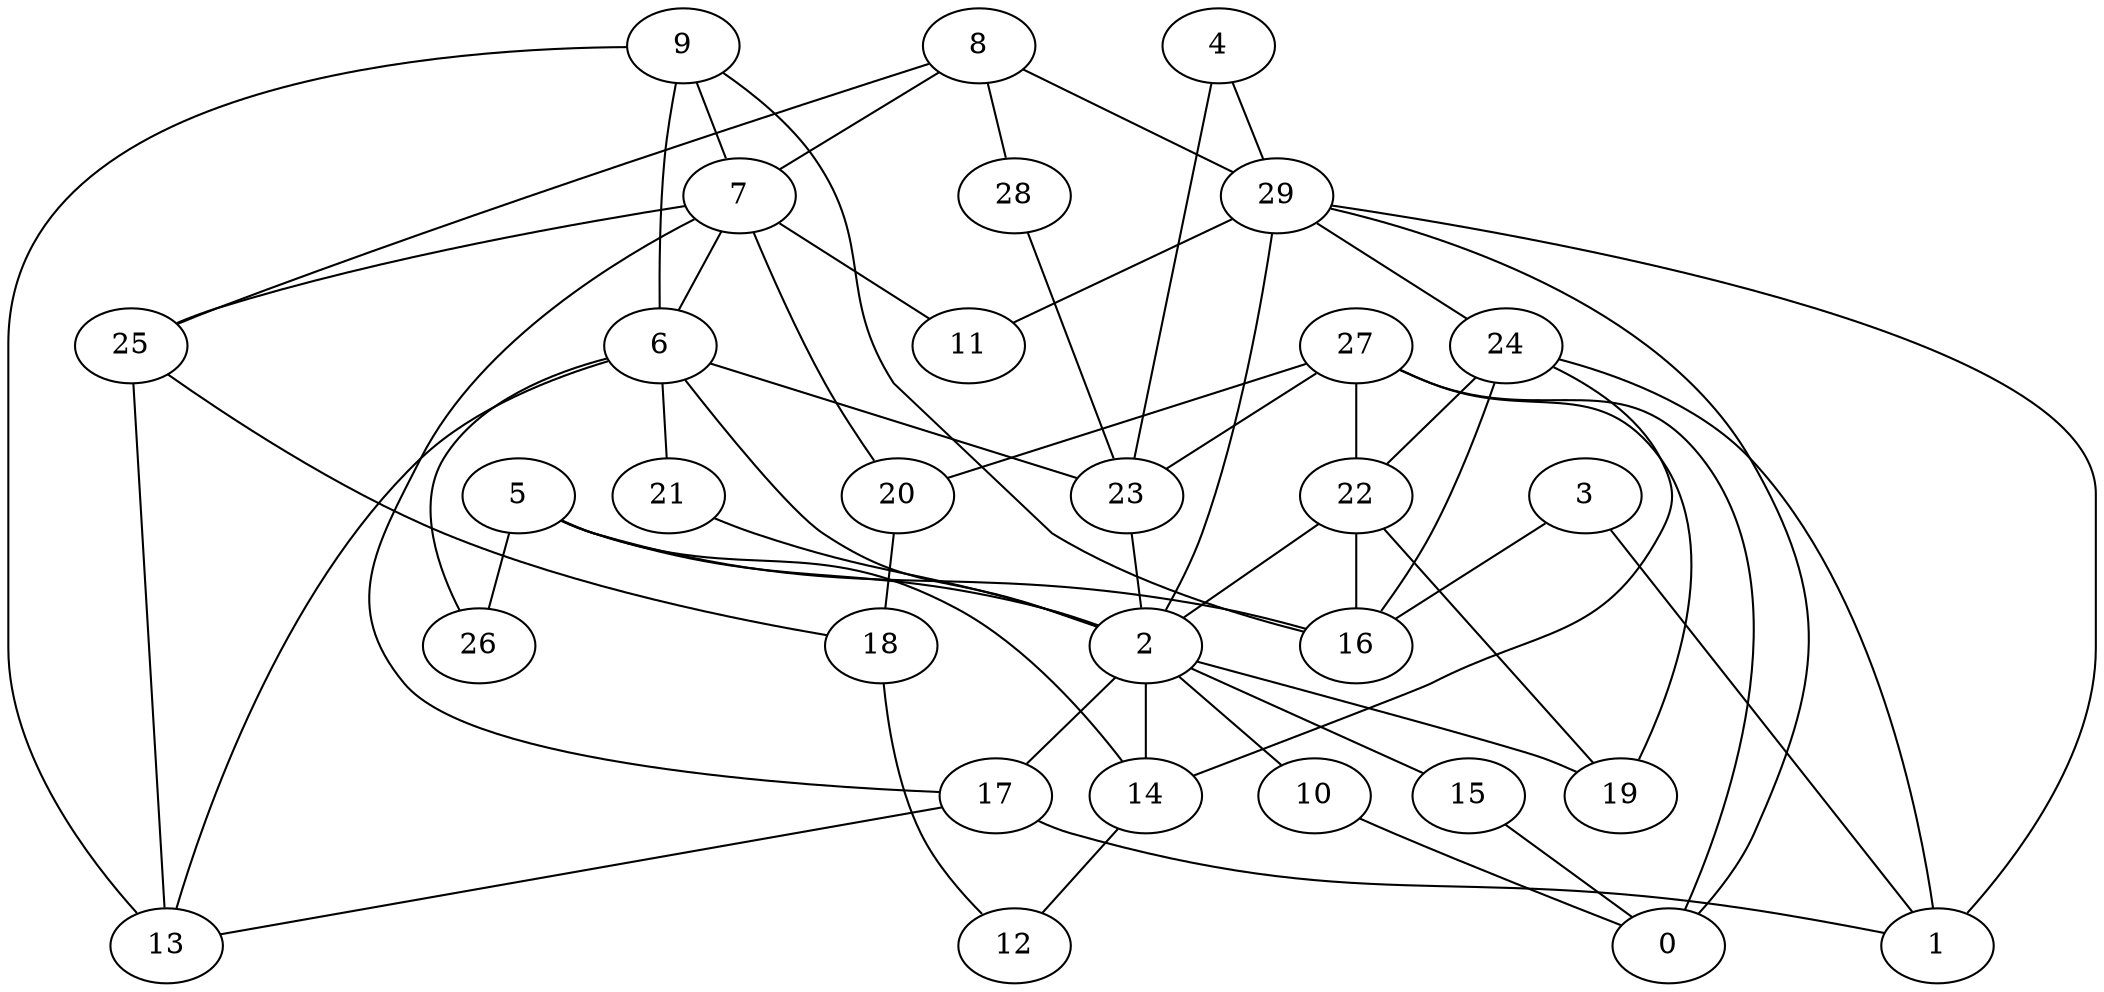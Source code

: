 digraph GG_graph {

subgraph G_graph {
edge [color = black]
"8" -> "7" [dir = none]
"8" -> "28" [dir = none]
"8" -> "25" [dir = none]
"8" -> "29" [dir = none]
"15" -> "0" [dir = none]
"29" -> "1" [dir = none]
"29" -> "0" [dir = none]
"29" -> "2" [dir = none]
"29" -> "11" [dir = none]
"29" -> "24" [dir = none]
"22" -> "2" [dir = none]
"22" -> "19" [dir = none]
"22" -> "16" [dir = none]
"9" -> "6" [dir = none]
"9" -> "7" [dir = none]
"9" -> "13" [dir = none]
"17" -> "1" [dir = none]
"17" -> "13" [dir = none]
"28" -> "23" [dir = none]
"6" -> "23" [dir = none]
"6" -> "13" [dir = none]
"6" -> "26" [dir = none]
"6" -> "21" [dir = none]
"3" -> "16" [dir = none]
"3" -> "1" [dir = none]
"24" -> "16" [dir = none]
"24" -> "22" [dir = none]
"24" -> "1" [dir = none]
"24" -> "14" [dir = none]
"27" -> "20" [dir = none]
"27" -> "19" [dir = none]
"27" -> "22" [dir = none]
"27" -> "23" [dir = none]
"27" -> "0" [dir = none]
"7" -> "17" [dir = none]
"7" -> "6" [dir = none]
"7" -> "20" [dir = none]
"7" -> "25" [dir = none]
"7" -> "11" [dir = none]
"10" -> "0" [dir = none]
"20" -> "18" [dir = none]
"23" -> "2" [dir = none]
"21" -> "2" [dir = none]
"18" -> "12" [dir = none]
"14" -> "12" [dir = none]
"5" -> "16" [dir = none]
"5" -> "26" [dir = none]
"5" -> "2" [dir = none]
"5" -> "14" [dir = none]
"4" -> "29" [dir = none]
"4" -> "23" [dir = none]
"2" -> "19" [dir = none]
"2" -> "17" [dir = none]
"2" -> "14" [dir = none]
"2" -> "10" [dir = none]
"2" -> "15" [dir = none]
"25" -> "18" [dir = none]
"25" -> "13" [dir = none]
"6" -> "2" [dir = none]
"9" -> "16" [dir = none]
}

}

